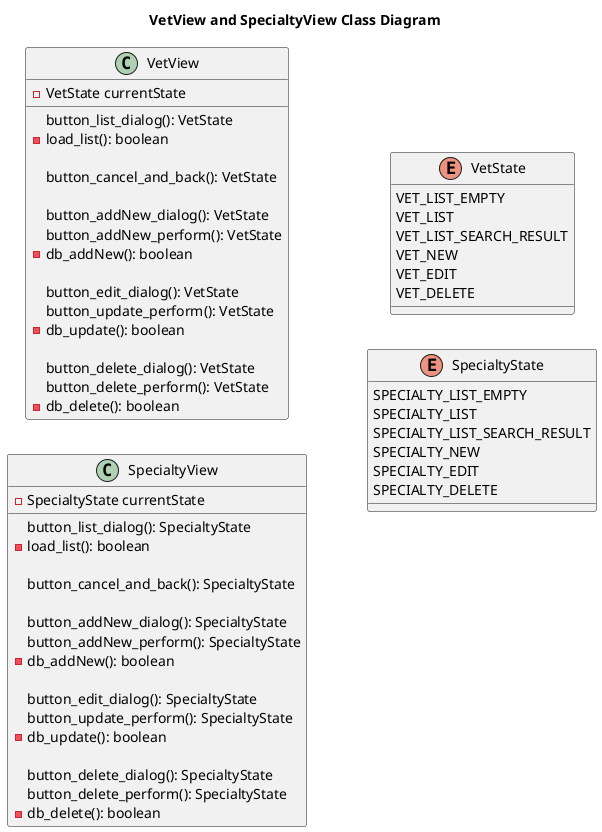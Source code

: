 @startuml
'https://plantuml.com/class-diagram

title VetView and SpecialtyView Class Diagram

left to right direction
'top to bottom direction


class VetView {

    - VetState currentState

    button_list_dialog(): VetState
    - load_list(): boolean

    button_cancel_and_back(): VetState

    button_addNew_dialog(): VetState
    button_addNew_perform(): VetState
    - db_addNew(): boolean

    button_edit_dialog(): VetState
    button_update_perform(): VetState
    - db_update(): boolean

    button_delete_dialog(): VetState
    button_delete_perform(): VetState
    - db_delete(): boolean
}

class SpecialtyView {

    - SpecialtyState currentState

    button_list_dialog(): SpecialtyState
    - load_list(): boolean

    button_cancel_and_back(): SpecialtyState

    button_addNew_dialog(): SpecialtyState
    button_addNew_perform(): SpecialtyState
    - db_addNew(): boolean

    button_edit_dialog(): SpecialtyState
    button_update_perform(): SpecialtyState
    - db_update(): boolean

    button_delete_dialog(): SpecialtyState
    button_delete_perform(): SpecialtyState
    - db_delete(): boolean
}

enum VetState {
    VET_LIST_EMPTY
    VET_LIST
    VET_LIST_SEARCH_RESULT
    VET_NEW
    VET_EDIT
    VET_DELETE
}

enum SpecialtyState {
    SPECIALTY_LIST_EMPTY
    SPECIALTY_LIST
    SPECIALTY_LIST_SEARCH_RESULT
    SPECIALTY_NEW
    SPECIALTY_EDIT
    SPECIALTY_DELETE
}

@enduml